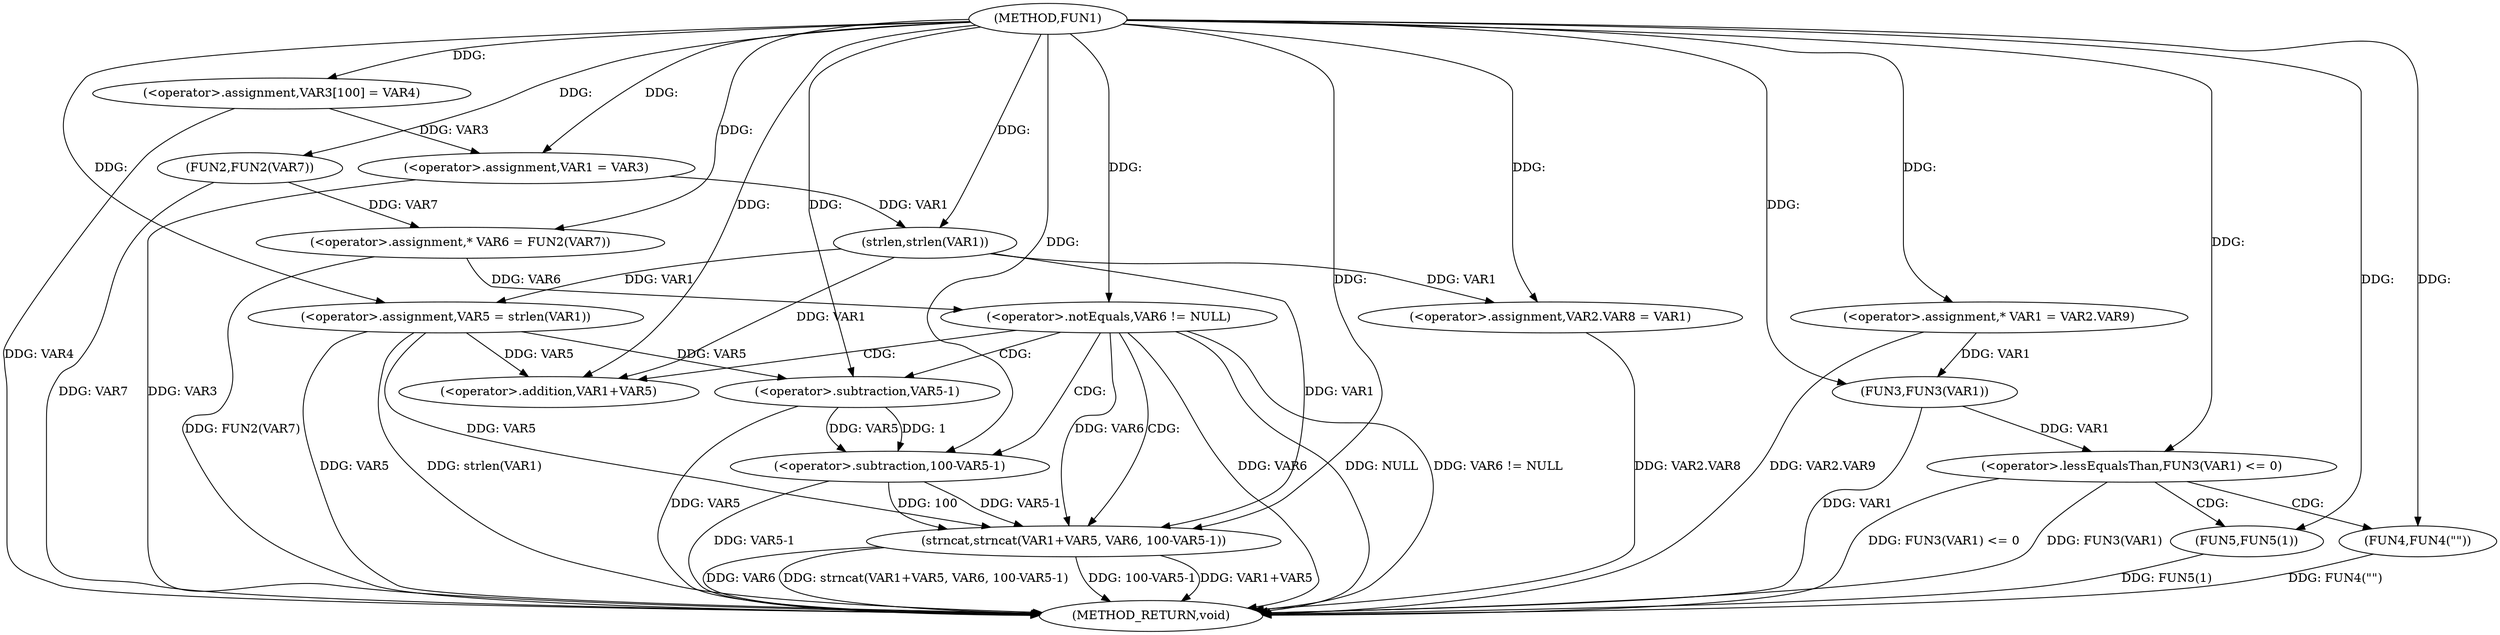 digraph FUN1 {  
"1000100" [label = "(METHOD,FUN1)" ]
"1000159" [label = "(METHOD_RETURN,void)" ]
"1000105" [label = "(<operator>.assignment,VAR3[100] = VAR4)" ]
"1000108" [label = "(<operator>.assignment,VAR1 = VAR3)" ]
"1000113" [label = "(<operator>.assignment,VAR5 = strlen(VAR1))" ]
"1000115" [label = "(strlen,strlen(VAR1))" ]
"1000118" [label = "(<operator>.assignment,* VAR6 = FUN2(VAR7))" ]
"1000120" [label = "(FUN2,FUN2(VAR7))" ]
"1000123" [label = "(<operator>.notEquals,VAR6 != NULL)" ]
"1000127" [label = "(strncat,strncat(VAR1+VAR5, VAR6, 100-VAR5-1))" ]
"1000128" [label = "(<operator>.addition,VAR1+VAR5)" ]
"1000132" [label = "(<operator>.subtraction,100-VAR5-1)" ]
"1000134" [label = "(<operator>.subtraction,VAR5-1)" ]
"1000137" [label = "(<operator>.assignment,VAR2.VAR8 = VAR1)" ]
"1000144" [label = "(<operator>.assignment,* VAR1 = VAR2.VAR9)" ]
"1000150" [label = "(<operator>.lessEqualsThan,FUN3(VAR1) <= 0)" ]
"1000151" [label = "(FUN3,FUN3(VAR1))" ]
"1000155" [label = "(FUN4,FUN4(\"\"))" ]
"1000157" [label = "(FUN5,FUN5(1))" ]
  "1000123" -> "1000159"  [ label = "DDG: NULL"] 
  "1000157" -> "1000159"  [ label = "DDG: FUN5(1)"] 
  "1000113" -> "1000159"  [ label = "DDG: VAR5"] 
  "1000151" -> "1000159"  [ label = "DDG: VAR1"] 
  "1000127" -> "1000159"  [ label = "DDG: strncat(VAR1+VAR5, VAR6, 100-VAR5-1)"] 
  "1000150" -> "1000159"  [ label = "DDG: FUN3(VAR1) <= 0"] 
  "1000144" -> "1000159"  [ label = "DDG: VAR2.VAR9"] 
  "1000105" -> "1000159"  [ label = "DDG: VAR4"] 
  "1000150" -> "1000159"  [ label = "DDG: FUN3(VAR1)"] 
  "1000123" -> "1000159"  [ label = "DDG: VAR6 != NULL"] 
  "1000127" -> "1000159"  [ label = "DDG: 100-VAR5-1"] 
  "1000155" -> "1000159"  [ label = "DDG: FUN4(\"\")"] 
  "1000132" -> "1000159"  [ label = "DDG: VAR5-1"] 
  "1000113" -> "1000159"  [ label = "DDG: strlen(VAR1)"] 
  "1000120" -> "1000159"  [ label = "DDG: VAR7"] 
  "1000134" -> "1000159"  [ label = "DDG: VAR5"] 
  "1000108" -> "1000159"  [ label = "DDG: VAR3"] 
  "1000118" -> "1000159"  [ label = "DDG: FUN2(VAR7)"] 
  "1000127" -> "1000159"  [ label = "DDG: VAR1+VAR5"] 
  "1000137" -> "1000159"  [ label = "DDG: VAR2.VAR8"] 
  "1000127" -> "1000159"  [ label = "DDG: VAR6"] 
  "1000123" -> "1000159"  [ label = "DDG: VAR6"] 
  "1000100" -> "1000105"  [ label = "DDG: "] 
  "1000105" -> "1000108"  [ label = "DDG: VAR3"] 
  "1000100" -> "1000108"  [ label = "DDG: "] 
  "1000115" -> "1000113"  [ label = "DDG: VAR1"] 
  "1000100" -> "1000113"  [ label = "DDG: "] 
  "1000108" -> "1000115"  [ label = "DDG: VAR1"] 
  "1000100" -> "1000115"  [ label = "DDG: "] 
  "1000120" -> "1000118"  [ label = "DDG: VAR7"] 
  "1000100" -> "1000118"  [ label = "DDG: "] 
  "1000100" -> "1000120"  [ label = "DDG: "] 
  "1000118" -> "1000123"  [ label = "DDG: VAR6"] 
  "1000100" -> "1000123"  [ label = "DDG: "] 
  "1000115" -> "1000127"  [ label = "DDG: VAR1"] 
  "1000100" -> "1000127"  [ label = "DDG: "] 
  "1000113" -> "1000127"  [ label = "DDG: VAR5"] 
  "1000115" -> "1000128"  [ label = "DDG: VAR1"] 
  "1000100" -> "1000128"  [ label = "DDG: "] 
  "1000113" -> "1000128"  [ label = "DDG: VAR5"] 
  "1000123" -> "1000127"  [ label = "DDG: VAR6"] 
  "1000132" -> "1000127"  [ label = "DDG: 100"] 
  "1000132" -> "1000127"  [ label = "DDG: VAR5-1"] 
  "1000100" -> "1000132"  [ label = "DDG: "] 
  "1000134" -> "1000132"  [ label = "DDG: VAR5"] 
  "1000134" -> "1000132"  [ label = "DDG: 1"] 
  "1000100" -> "1000134"  [ label = "DDG: "] 
  "1000113" -> "1000134"  [ label = "DDG: VAR5"] 
  "1000115" -> "1000137"  [ label = "DDG: VAR1"] 
  "1000100" -> "1000137"  [ label = "DDG: "] 
  "1000100" -> "1000144"  [ label = "DDG: "] 
  "1000151" -> "1000150"  [ label = "DDG: VAR1"] 
  "1000144" -> "1000151"  [ label = "DDG: VAR1"] 
  "1000100" -> "1000151"  [ label = "DDG: "] 
  "1000100" -> "1000150"  [ label = "DDG: "] 
  "1000100" -> "1000155"  [ label = "DDG: "] 
  "1000100" -> "1000157"  [ label = "DDG: "] 
  "1000123" -> "1000132"  [ label = "CDG: "] 
  "1000123" -> "1000128"  [ label = "CDG: "] 
  "1000123" -> "1000127"  [ label = "CDG: "] 
  "1000123" -> "1000134"  [ label = "CDG: "] 
  "1000150" -> "1000155"  [ label = "CDG: "] 
  "1000150" -> "1000157"  [ label = "CDG: "] 
}
